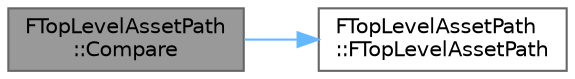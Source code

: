 digraph "FTopLevelAssetPath::Compare"
{
 // INTERACTIVE_SVG=YES
 // LATEX_PDF_SIZE
  bgcolor="transparent";
  edge [fontname=Helvetica,fontsize=10,labelfontname=Helvetica,labelfontsize=10];
  node [fontname=Helvetica,fontsize=10,shape=box,height=0.2,width=0.4];
  rankdir="LR";
  Node1 [id="Node000001",label="FTopLevelAssetPath\l::Compare",height=0.2,width=0.4,color="gray40", fillcolor="grey60", style="filled", fontcolor="black",tooltip="Lexically compares two paths."];
  Node1 -> Node2 [id="edge1_Node000001_Node000002",color="steelblue1",style="solid",tooltip=" "];
  Node2 [id="Node000002",label="FTopLevelAssetPath\l::FTopLevelAssetPath",height=0.2,width=0.4,color="grey40", fillcolor="white", style="filled",URL="$d7/d36/structFTopLevelAssetPath.html#a8cca33c7909469474804f053661e326b",tooltip=" "];
}
